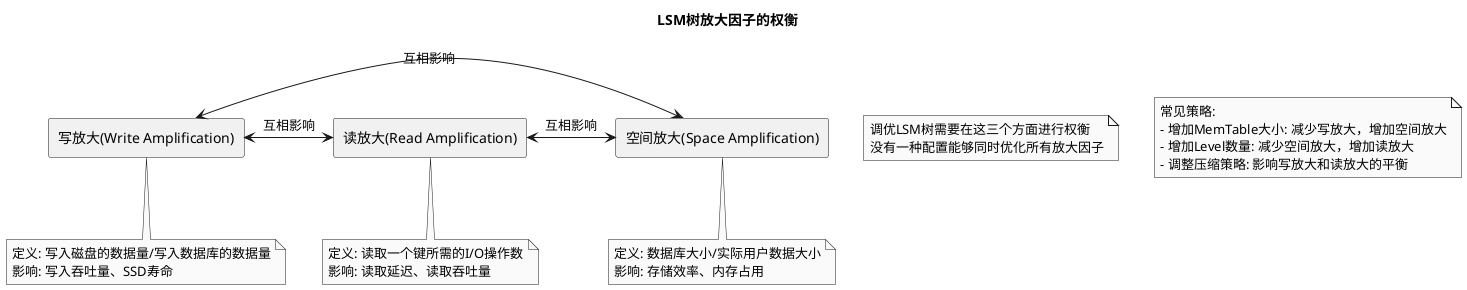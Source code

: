 @startuml
skinparam monochrome true
skinparam shadowing false

title LSM树放大因子的权衡

rectangle "写放大(Write Amplification)" as WRITE_AMP
rectangle "读放大(Read Amplification)" as READ_AMP
rectangle "空间放大(Space Amplification)" as SPACE_AMP

WRITE_AMP <-> READ_AMP : 互相影响
READ_AMP <-> SPACE_AMP : 互相影响
SPACE_AMP <-> WRITE_AMP : 互相影响

note bottom of WRITE_AMP
  定义: 写入磁盘的数据量/写入数据库的数据量
  影响: 写入吞吐量、SSD寿命
end note

note bottom of READ_AMP
  定义: 读取一个键所需的I/O操作数
  影响: 读取延迟、读取吞吐量
end note

note bottom of SPACE_AMP
  定义: 数据库大小/实际用户数据大小
  影响: 存储效率、内存占用
end note

note as N1
  调优LSM树需要在这三个方面进行权衡
  没有一种配置能够同时优化所有放大因子
end note

note as N2
  常见策略:
  - 增加MemTable大小: 减少写放大，增加空间放大
  - 增加Level数量: 减少空间放大，增加读放大
  - 调整压缩策略: 影响写放大和读放大的平衡
end note
@enduml 